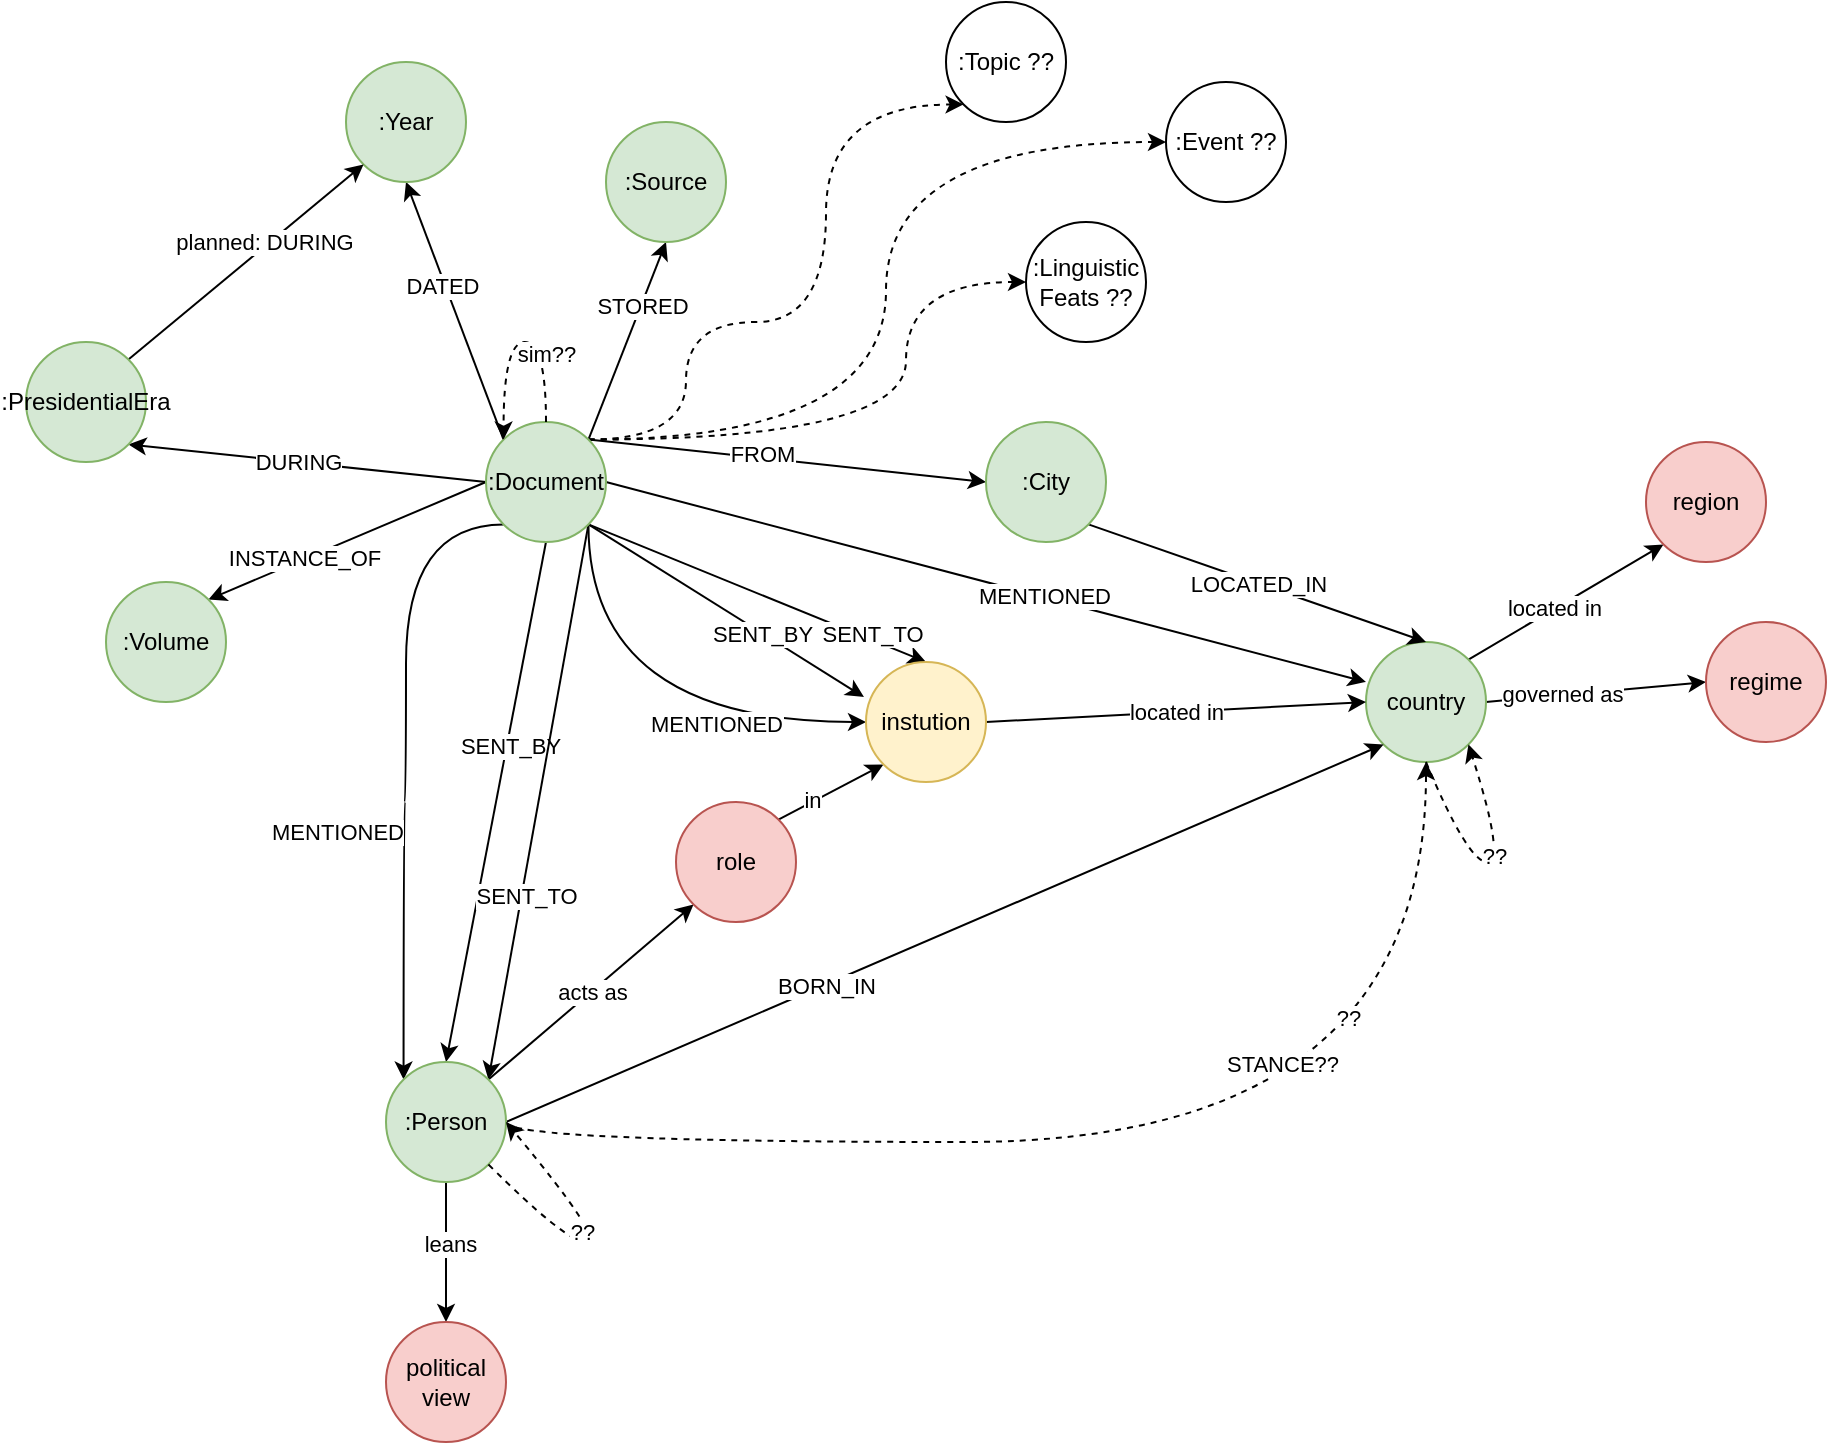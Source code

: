 <mxfile version="20.7.4" type="device"><diagram id="Z7vCc9kzVkm0Ds1lMzxJ" name="Page-1"><mxGraphModel dx="1194" dy="1924" grid="1" gridSize="10" guides="1" tooltips="1" connect="1" arrows="1" fold="1" page="1" pageScale="1" pageWidth="850" pageHeight="1100" math="0" shadow="0"><root><mxCell id="0"/><mxCell id="1" parent="0"/><mxCell id="mA42NbnYZRa0hyyEA59q-21" style="rounded=0;orthogonalLoop=1;jettySize=auto;html=1;exitX=0;exitY=0;exitDx=0;exitDy=0;entryX=0.5;entryY=1;entryDx=0;entryDy=0;" parent="1" source="mA42NbnYZRa0hyyEA59q-1" target="mA42NbnYZRa0hyyEA59q-18" edge="1"><mxGeometry relative="1" as="geometry"><mxPoint x="260" y="-150" as="targetPoint"/></mxGeometry></mxCell><mxCell id="mA42NbnYZRa0hyyEA59q-26" value="DATED" style="edgeLabel;html=1;align=center;verticalAlign=middle;resizable=0;points=[];" parent="mA42NbnYZRa0hyyEA59q-21" vertex="1" connectable="0"><mxGeometry x="0.208" y="2" relative="1" as="geometry"><mxPoint as="offset"/></mxGeometry></mxCell><mxCell id="mA42NbnYZRa0hyyEA59q-30" style="rounded=0;orthogonalLoop=1;jettySize=auto;html=1;exitX=0.5;exitY=1;exitDx=0;exitDy=0;entryX=0.5;entryY=0;entryDx=0;entryDy=0;" parent="1" source="mA42NbnYZRa0hyyEA59q-1" target="mA42NbnYZRa0hyyEA59q-17" edge="1"><mxGeometry relative="1" as="geometry"/></mxCell><mxCell id="mA42NbnYZRa0hyyEA59q-31" value="SENT_BY" style="edgeLabel;html=1;align=center;verticalAlign=middle;resizable=0;points=[];" parent="mA42NbnYZRa0hyyEA59q-30" vertex="1" connectable="0"><mxGeometry x="-0.222" y="1" relative="1" as="geometry"><mxPoint as="offset"/></mxGeometry></mxCell><mxCell id="mA42NbnYZRa0hyyEA59q-32" style="edgeStyle=none;rounded=0;orthogonalLoop=1;jettySize=auto;html=1;exitX=1;exitY=1;exitDx=0;exitDy=0;entryX=1;entryY=0;entryDx=0;entryDy=0;" parent="1" source="mA42NbnYZRa0hyyEA59q-1" target="mA42NbnYZRa0hyyEA59q-17" edge="1"><mxGeometry relative="1" as="geometry"/></mxCell><mxCell id="mA42NbnYZRa0hyyEA59q-33" value="SENT_TO" style="edgeLabel;html=1;align=center;verticalAlign=middle;resizable=0;points=[];" parent="mA42NbnYZRa0hyyEA59q-32" vertex="1" connectable="0"><mxGeometry x="0.335" y="2" relative="1" as="geometry"><mxPoint as="offset"/></mxGeometry></mxCell><mxCell id="mA42NbnYZRa0hyyEA59q-36" style="edgeStyle=none;rounded=0;orthogonalLoop=1;jettySize=auto;html=1;exitX=1;exitY=0.5;exitDx=0;exitDy=0;entryX=0;entryY=0.333;entryDx=0;entryDy=0;entryPerimeter=0;" parent="1" source="mA42NbnYZRa0hyyEA59q-1" target="mA42NbnYZRa0hyyEA59q-16" edge="1"><mxGeometry relative="1" as="geometry"/></mxCell><mxCell id="mA42NbnYZRa0hyyEA59q-37" value="MENTIONED" style="edgeLabel;html=1;align=center;verticalAlign=middle;resizable=0;points=[];" parent="mA42NbnYZRa0hyyEA59q-36" vertex="1" connectable="0"><mxGeometry x="0.149" y="1" relative="1" as="geometry"><mxPoint as="offset"/></mxGeometry></mxCell><mxCell id="mA42NbnYZRa0hyyEA59q-39" style="edgeStyle=none;rounded=0;orthogonalLoop=1;jettySize=auto;html=1;exitX=1;exitY=1;exitDx=0;exitDy=0;entryX=-0.017;entryY=0.292;entryDx=0;entryDy=0;entryPerimeter=0;" parent="1" source="mA42NbnYZRa0hyyEA59q-1" target="mA42NbnYZRa0hyyEA59q-38" edge="1"><mxGeometry relative="1" as="geometry"/></mxCell><mxCell id="mA42NbnYZRa0hyyEA59q-40" value="SENT_BY" style="edgeLabel;html=1;align=center;verticalAlign=middle;resizable=0;points=[];" parent="mA42NbnYZRa0hyyEA59q-39" vertex="1" connectable="0"><mxGeometry x="0.26" relative="1" as="geometry"><mxPoint as="offset"/></mxGeometry></mxCell><mxCell id="mA42NbnYZRa0hyyEA59q-42" style="edgeStyle=orthogonalEdgeStyle;rounded=0;orthogonalLoop=1;jettySize=auto;html=1;exitX=0;exitY=1;exitDx=0;exitDy=0;entryX=0;entryY=0;entryDx=0;entryDy=0;curved=1;" parent="1" source="mA42NbnYZRa0hyyEA59q-1" target="mA42NbnYZRa0hyyEA59q-17" edge="1"><mxGeometry relative="1" as="geometry"><Array as="points"><mxPoint x="230" y="21"/><mxPoint x="230" y="160"/><mxPoint x="229" y="160"/></Array></mxGeometry></mxCell><mxCell id="mA42NbnYZRa0hyyEA59q-43" value="MENTIONED" style="edgeLabel;html=1;align=right;verticalAlign=middle;resizable=0;points=[];" parent="mA42NbnYZRa0hyyEA59q-42" vertex="1" connectable="0"><mxGeometry x="0.242" y="1" relative="1" as="geometry"><mxPoint as="offset"/></mxGeometry></mxCell><mxCell id="mA42NbnYZRa0hyyEA59q-45" style="edgeStyle=none;rounded=0;orthogonalLoop=1;jettySize=auto;html=1;exitX=1;exitY=0;exitDx=0;exitDy=0;entryX=0;entryY=0.5;entryDx=0;entryDy=0;" parent="1" source="mA42NbnYZRa0hyyEA59q-1" target="mA42NbnYZRa0hyyEA59q-44" edge="1"><mxGeometry relative="1" as="geometry"/></mxCell><mxCell id="mA42NbnYZRa0hyyEA59q-46" value="FROM" style="edgeLabel;html=1;align=center;verticalAlign=middle;resizable=0;points=[];" parent="mA42NbnYZRa0hyyEA59q-45" vertex="1" connectable="0"><mxGeometry x="-0.137" y="1" relative="1" as="geometry"><mxPoint y="-1" as="offset"/></mxGeometry></mxCell><mxCell id="mA42NbnYZRa0hyyEA59q-53" style="edgeStyle=none;rounded=0;orthogonalLoop=1;jettySize=auto;html=1;exitX=1;exitY=0;exitDx=0;exitDy=0;entryX=0.5;entryY=1;entryDx=0;entryDy=0;" parent="1" source="mA42NbnYZRa0hyyEA59q-1" target="mA42NbnYZRa0hyyEA59q-52" edge="1"><mxGeometry relative="1" as="geometry"/></mxCell><mxCell id="mA42NbnYZRa0hyyEA59q-54" value="STORED" style="edgeLabel;html=1;align=center;verticalAlign=middle;resizable=0;points=[];" parent="mA42NbnYZRa0hyyEA59q-53" vertex="1" connectable="0"><mxGeometry x="0.368" relative="1" as="geometry"><mxPoint as="offset"/></mxGeometry></mxCell><mxCell id="oqMgn7rgp_RJvHeJumqO-6" style="edgeStyle=none;rounded=0;orthogonalLoop=1;jettySize=auto;html=1;exitX=0;exitY=0.5;exitDx=0;exitDy=0;entryX=1;entryY=1;entryDx=0;entryDy=0;" parent="1" source="mA42NbnYZRa0hyyEA59q-1" target="oqMgn7rgp_RJvHeJumqO-3" edge="1"><mxGeometry relative="1" as="geometry"/></mxCell><mxCell id="oqMgn7rgp_RJvHeJumqO-9" value="DURING" style="edgeLabel;html=1;align=center;verticalAlign=middle;resizable=0;points=[];" parent="oqMgn7rgp_RJvHeJumqO-6" vertex="1" connectable="0"><mxGeometry x="0.057" relative="1" as="geometry"><mxPoint as="offset"/></mxGeometry></mxCell><mxCell id="oqMgn7rgp_RJvHeJumqO-17" style="rounded=0;orthogonalLoop=1;jettySize=auto;html=1;exitX=1;exitY=1;exitDx=0;exitDy=0;entryX=0;entryY=0.5;entryDx=0;entryDy=0;edgeStyle=orthogonalEdgeStyle;curved=1;" parent="1" source="mA42NbnYZRa0hyyEA59q-1" target="mA42NbnYZRa0hyyEA59q-38" edge="1"><mxGeometry relative="1" as="geometry"><Array as="points"><mxPoint x="321" y="120"/></Array></mxGeometry></mxCell><mxCell id="oqMgn7rgp_RJvHeJumqO-18" value="MENTIONED" style="edgeLabel;html=1;align=center;verticalAlign=middle;resizable=0;points=[];" parent="oqMgn7rgp_RJvHeJumqO-17" vertex="1" connectable="0"><mxGeometry x="0.368" y="-1" relative="1" as="geometry"><mxPoint as="offset"/></mxGeometry></mxCell><mxCell id="oqMgn7rgp_RJvHeJumqO-19" style="edgeStyle=none;rounded=0;orthogonalLoop=1;jettySize=auto;html=1;exitX=1;exitY=1;exitDx=0;exitDy=0;entryX=0.5;entryY=0;entryDx=0;entryDy=0;" parent="1" source="mA42NbnYZRa0hyyEA59q-1" target="mA42NbnYZRa0hyyEA59q-38" edge="1"><mxGeometry relative="1" as="geometry"/></mxCell><mxCell id="oqMgn7rgp_RJvHeJumqO-20" value="SENT_TO" style="edgeLabel;html=1;align=center;verticalAlign=middle;resizable=0;points=[];" parent="oqMgn7rgp_RJvHeJumqO-19" vertex="1" connectable="0"><mxGeometry x="0.665" y="3" relative="1" as="geometry"><mxPoint as="offset"/></mxGeometry></mxCell><mxCell id="c_SEeohlr3sUdTtuKUSL-13" style="edgeStyle=none;rounded=0;orthogonalLoop=1;jettySize=auto;html=1;exitX=0;exitY=0.5;exitDx=0;exitDy=0;entryX=1;entryY=0;entryDx=0;entryDy=0;" parent="1" source="mA42NbnYZRa0hyyEA59q-1" target="c_SEeohlr3sUdTtuKUSL-12" edge="1"><mxGeometry relative="1" as="geometry"/></mxCell><mxCell id="c_SEeohlr3sUdTtuKUSL-14" value="INSTANCE_OF" style="edgeLabel;html=1;align=center;verticalAlign=middle;resizable=0;points=[];" parent="c_SEeohlr3sUdTtuKUSL-13" vertex="1" connectable="0"><mxGeometry x="0.315" y="-1" relative="1" as="geometry"><mxPoint as="offset"/></mxGeometry></mxCell><mxCell id="7-y3XhKacOy-Zr3pPIrP-6" style="edgeStyle=orthogonalEdgeStyle;rounded=0;orthogonalLoop=1;jettySize=auto;html=1;exitX=1;exitY=0;exitDx=0;exitDy=0;entryX=0;entryY=1;entryDx=0;entryDy=0;dashed=1;curved=1;" parent="1" source="mA42NbnYZRa0hyyEA59q-1" target="oqMgn7rgp_RJvHeJumqO-21" edge="1"><mxGeometry relative="1" as="geometry"><Array as="points"><mxPoint x="370" y="-21"/><mxPoint x="370" y="-80"/><mxPoint x="440" y="-80"/><mxPoint x="440" y="-189"/></Array></mxGeometry></mxCell><mxCell id="7-y3XhKacOy-Zr3pPIrP-7" style="edgeStyle=orthogonalEdgeStyle;curved=1;rounded=0;orthogonalLoop=1;jettySize=auto;html=1;exitX=1;exitY=0;exitDx=0;exitDy=0;entryX=0;entryY=0.5;entryDx=0;entryDy=0;dashed=1;" parent="1" source="mA42NbnYZRa0hyyEA59q-1" target="7-y3XhKacOy-Zr3pPIrP-4" edge="1"><mxGeometry relative="1" as="geometry"/></mxCell><mxCell id="7-y3XhKacOy-Zr3pPIrP-8" style="edgeStyle=orthogonalEdgeStyle;curved=1;rounded=0;orthogonalLoop=1;jettySize=auto;html=1;exitX=1;exitY=0;exitDx=0;exitDy=0;entryX=0;entryY=0.5;entryDx=0;entryDy=0;dashed=1;" parent="1" source="mA42NbnYZRa0hyyEA59q-1" target="7-y3XhKacOy-Zr3pPIrP-5" edge="1"><mxGeometry relative="1" as="geometry"><Array as="points"><mxPoint x="480" y="-21"/><mxPoint x="480" y="-100"/></Array></mxGeometry></mxCell><mxCell id="GFp56EBgUbtzjFwykn9v-4" style="edgeStyle=orthogonalEdgeStyle;rounded=0;orthogonalLoop=1;jettySize=auto;html=1;exitX=0.5;exitY=0;exitDx=0;exitDy=0;curved=1;entryX=0;entryY=0;entryDx=0;entryDy=0;" parent="1" source="mA42NbnYZRa0hyyEA59q-1" target="mA42NbnYZRa0hyyEA59q-1" edge="1"><mxGeometry relative="1" as="geometry"><mxPoint x="300" y="-90" as="targetPoint"/><Array as="points"><mxPoint x="300" y="-21"/></Array></mxGeometry></mxCell><mxCell id="mA42NbnYZRa0hyyEA59q-1" value=":Document" style="ellipse;whiteSpace=wrap;html=1;aspect=fixed;fillColor=#d5e8d4;strokeColor=#82b366;" parent="1" vertex="1"><mxGeometry x="270" y="-30" width="60" height="60" as="geometry"/></mxCell><mxCell id="mA42NbnYZRa0hyyEA59q-69" style="edgeStyle=none;rounded=0;orthogonalLoop=1;jettySize=auto;html=1;exitX=0.5;exitY=1;exitDx=0;exitDy=0;" parent="1" source="mA42NbnYZRa0hyyEA59q-17" target="mA42NbnYZRa0hyyEA59q-68" edge="1"><mxGeometry relative="1" as="geometry"/></mxCell><mxCell id="mA42NbnYZRa0hyyEA59q-70" value="leans" style="edgeLabel;html=1;align=center;verticalAlign=middle;resizable=0;points=[];" parent="mA42NbnYZRa0hyyEA59q-69" vertex="1" connectable="0"><mxGeometry x="-0.125" y="2" relative="1" as="geometry"><mxPoint as="offset"/></mxGeometry></mxCell><mxCell id="mA42NbnYZRa0hyyEA59q-58" style="rounded=0;orthogonalLoop=1;jettySize=auto;html=1;exitX=1;exitY=0;exitDx=0;exitDy=0;entryX=0;entryY=1;entryDx=0;entryDy=0;" parent="1" source="mA42NbnYZRa0hyyEA59q-16" target="mA42NbnYZRa0hyyEA59q-57" edge="1"><mxGeometry relative="1" as="geometry"/></mxCell><mxCell id="mA42NbnYZRa0hyyEA59q-59" value="located in" style="edgeLabel;html=1;align=center;verticalAlign=middle;resizable=0;points=[];" parent="mA42NbnYZRa0hyyEA59q-58" vertex="1" connectable="0"><mxGeometry x="-0.112" y="1" relative="1" as="geometry"><mxPoint as="offset"/></mxGeometry></mxCell><mxCell id="mA42NbnYZRa0hyyEA59q-63" style="edgeStyle=none;rounded=0;orthogonalLoop=1;jettySize=auto;html=1;exitX=1;exitY=0.5;exitDx=0;exitDy=0;entryX=0;entryY=0.5;entryDx=0;entryDy=0;" parent="1" source="mA42NbnYZRa0hyyEA59q-16" target="mA42NbnYZRa0hyyEA59q-62" edge="1"><mxGeometry relative="1" as="geometry"/></mxCell><mxCell id="mA42NbnYZRa0hyyEA59q-64" value="governed as" style="edgeLabel;html=1;align=center;verticalAlign=middle;resizable=0;points=[];" parent="mA42NbnYZRa0hyyEA59q-63" vertex="1" connectable="0"><mxGeometry x="-0.31" y="1" relative="1" as="geometry"><mxPoint as="offset"/></mxGeometry></mxCell><mxCell id="mA42NbnYZRa0hyyEA59q-16" value="country" style="ellipse;whiteSpace=wrap;html=1;aspect=fixed;fillColor=#d5e8d4;strokeColor=#82b366;" parent="1" vertex="1"><mxGeometry x="710" y="80" width="60" height="60" as="geometry"/></mxCell><mxCell id="mA42NbnYZRa0hyyEA59q-28" value="acts as" style="edgeStyle=none;rounded=0;orthogonalLoop=1;jettySize=auto;html=1;exitX=1;exitY=0;exitDx=0;exitDy=0;entryX=0;entryY=1;entryDx=0;entryDy=0;" parent="1" source="mA42NbnYZRa0hyyEA59q-17" target="mA42NbnYZRa0hyyEA59q-23" edge="1"><mxGeometry relative="1" as="geometry"/></mxCell><mxCell id="mA42NbnYZRa0hyyEA59q-50" style="edgeStyle=none;rounded=0;orthogonalLoop=1;jettySize=auto;html=1;exitX=1;exitY=0.5;exitDx=0;exitDy=0;entryX=0;entryY=1;entryDx=0;entryDy=0;" parent="1" source="mA42NbnYZRa0hyyEA59q-17" target="mA42NbnYZRa0hyyEA59q-16" edge="1"><mxGeometry relative="1" as="geometry"/></mxCell><mxCell id="mA42NbnYZRa0hyyEA59q-51" value="BORN_IN" style="edgeLabel;html=1;align=center;verticalAlign=middle;resizable=0;points=[];" parent="mA42NbnYZRa0hyyEA59q-50" vertex="1" connectable="0"><mxGeometry x="-0.274" relative="1" as="geometry"><mxPoint as="offset"/></mxGeometry></mxCell><mxCell id="c_SEeohlr3sUdTtuKUSL-6" style="edgeStyle=orthogonalEdgeStyle;rounded=0;orthogonalLoop=1;jettySize=auto;html=1;exitX=1;exitY=0.5;exitDx=0;exitDy=0;entryX=0.5;entryY=1;entryDx=0;entryDy=0;curved=1;dashed=1;" parent="1" source="mA42NbnYZRa0hyyEA59q-17" target="mA42NbnYZRa0hyyEA59q-16" edge="1"><mxGeometry relative="1" as="geometry"><Array as="points"><mxPoint x="280" y="330"/><mxPoint x="740" y="330"/></Array></mxGeometry></mxCell><mxCell id="c_SEeohlr3sUdTtuKUSL-7" value="??" style="edgeLabel;html=1;align=center;verticalAlign=middle;resizable=0;points=[];" parent="c_SEeohlr3sUdTtuKUSL-6" vertex="1" connectable="0"><mxGeometry x="0.617" y="39" relative="1" as="geometry"><mxPoint y="1" as="offset"/></mxGeometry></mxCell><mxCell id="7-y3XhKacOy-Zr3pPIrP-1" value="STANCE??" style="edgeLabel;html=1;align=center;verticalAlign=middle;resizable=0;points=[];" parent="c_SEeohlr3sUdTtuKUSL-6" vertex="1" connectable="0"><mxGeometry x="0.206" y="40" relative="1" as="geometry"><mxPoint y="1" as="offset"/></mxGeometry></mxCell><mxCell id="mA42NbnYZRa0hyyEA59q-17" value=":Person" style="ellipse;whiteSpace=wrap;html=1;aspect=fixed;fillColor=#d5e8d4;strokeColor=#82b366;" parent="1" vertex="1"><mxGeometry x="220" y="290" width="60" height="60" as="geometry"/></mxCell><mxCell id="mA42NbnYZRa0hyyEA59q-18" value=":Year" style="ellipse;whiteSpace=wrap;html=1;aspect=fixed;fillColor=#d5e8d4;strokeColor=#82b366;" parent="1" vertex="1"><mxGeometry x="200" y="-210" width="60" height="60" as="geometry"/></mxCell><mxCell id="oqMgn7rgp_RJvHeJumqO-1" style="rounded=0;orthogonalLoop=1;jettySize=auto;html=1;exitX=1;exitY=0;exitDx=0;exitDy=0;entryX=0;entryY=1;entryDx=0;entryDy=0;" parent="1" source="mA42NbnYZRa0hyyEA59q-23" target="mA42NbnYZRa0hyyEA59q-38" edge="1"><mxGeometry relative="1" as="geometry"/></mxCell><mxCell id="oqMgn7rgp_RJvHeJumqO-2" value="in" style="edgeLabel;html=1;align=center;verticalAlign=middle;resizable=0;points=[];" parent="oqMgn7rgp_RJvHeJumqO-1" vertex="1" connectable="0"><mxGeometry x="-0.355" y="1" relative="1" as="geometry"><mxPoint as="offset"/></mxGeometry></mxCell><mxCell id="mA42NbnYZRa0hyyEA59q-23" value="role" style="ellipse;whiteSpace=wrap;html=1;aspect=fixed;fillColor=#f8cecc;strokeColor=#b85450;" parent="1" vertex="1"><mxGeometry x="365" y="160" width="60" height="60" as="geometry"/></mxCell><mxCell id="mA42NbnYZRa0hyyEA59q-41" value="located in" style="edgeStyle=none;rounded=0;orthogonalLoop=1;jettySize=auto;html=1;exitX=1;exitY=0.5;exitDx=0;exitDy=0;entryX=0;entryY=0.5;entryDx=0;entryDy=0;" parent="1" source="mA42NbnYZRa0hyyEA59q-38" target="mA42NbnYZRa0hyyEA59q-16" edge="1"><mxGeometry relative="1" as="geometry"/></mxCell><mxCell id="mA42NbnYZRa0hyyEA59q-38" value="instution" style="ellipse;whiteSpace=wrap;html=1;aspect=fixed;fillColor=#fff2cc;strokeColor=#d6b656;" parent="1" vertex="1"><mxGeometry x="460" y="90" width="60" height="60" as="geometry"/></mxCell><mxCell id="mA42NbnYZRa0hyyEA59q-47" value="LOCATED_IN" style="edgeStyle=none;rounded=0;orthogonalLoop=1;jettySize=auto;html=1;exitX=1;exitY=1;exitDx=0;exitDy=0;entryX=0.5;entryY=0;entryDx=0;entryDy=0;" parent="1" source="mA42NbnYZRa0hyyEA59q-44" target="mA42NbnYZRa0hyyEA59q-16" edge="1"><mxGeometry relative="1" as="geometry"/></mxCell><mxCell id="mA42NbnYZRa0hyyEA59q-44" value=":City" style="ellipse;whiteSpace=wrap;html=1;aspect=fixed;fillColor=#d5e8d4;strokeColor=#82b366;" parent="1" vertex="1"><mxGeometry x="520" y="-30" width="60" height="60" as="geometry"/></mxCell><mxCell id="mA42NbnYZRa0hyyEA59q-52" value=":Source" style="ellipse;whiteSpace=wrap;html=1;aspect=fixed;fillColor=#d5e8d4;strokeColor=#82b366;" parent="1" vertex="1"><mxGeometry x="330" y="-180" width="60" height="60" as="geometry"/></mxCell><mxCell id="mA42NbnYZRa0hyyEA59q-57" value="region" style="ellipse;whiteSpace=wrap;html=1;aspect=fixed;fillColor=#f8cecc;strokeColor=#b85450;" parent="1" vertex="1"><mxGeometry x="850" y="-20" width="60" height="60" as="geometry"/></mxCell><mxCell id="mA42NbnYZRa0hyyEA59q-62" value="regime" style="ellipse;whiteSpace=wrap;html=1;aspect=fixed;fillColor=#f8cecc;strokeColor=#b85450;" parent="1" vertex="1"><mxGeometry x="880" y="70" width="60" height="60" as="geometry"/></mxCell><mxCell id="mA42NbnYZRa0hyyEA59q-68" value="political view" style="ellipse;whiteSpace=wrap;html=1;aspect=fixed;fillColor=#f8cecc;strokeColor=#b85450;" parent="1" vertex="1"><mxGeometry x="220" y="420" width="60" height="60" as="geometry"/></mxCell><mxCell id="c_SEeohlr3sUdTtuKUSL-10" style="rounded=0;orthogonalLoop=1;jettySize=auto;html=1;exitX=1;exitY=0;exitDx=0;exitDy=0;entryX=0;entryY=1;entryDx=0;entryDy=0;" parent="1" source="oqMgn7rgp_RJvHeJumqO-3" target="mA42NbnYZRa0hyyEA59q-18" edge="1"><mxGeometry relative="1" as="geometry"/></mxCell><mxCell id="c_SEeohlr3sUdTtuKUSL-11" value="planned: DURING" style="edgeLabel;html=1;align=center;verticalAlign=middle;resizable=0;points=[];" parent="c_SEeohlr3sUdTtuKUSL-10" vertex="1" connectable="0"><mxGeometry x="0.178" y="2" relative="1" as="geometry"><mxPoint as="offset"/></mxGeometry></mxCell><mxCell id="oqMgn7rgp_RJvHeJumqO-3" value=":PresidentialEra" style="ellipse;whiteSpace=wrap;html=1;aspect=fixed;fillColor=#d5e8d4;strokeColor=#82b366;" parent="1" vertex="1"><mxGeometry x="40" y="-70" width="60" height="60" as="geometry"/></mxCell><mxCell id="oqMgn7rgp_RJvHeJumqO-21" value=":Topic ??" style="ellipse;whiteSpace=wrap;html=1;aspect=fixed;" parent="1" vertex="1"><mxGeometry x="500" y="-240" width="60" height="60" as="geometry"/></mxCell><mxCell id="c_SEeohlr3sUdTtuKUSL-2" value="" style="curved=1;endArrow=classic;html=1;rounded=0;exitX=0.5;exitY=1;exitDx=0;exitDy=0;entryX=1;entryY=1;entryDx=0;entryDy=0;dashed=1;" parent="1" source="mA42NbnYZRa0hyyEA59q-16" target="mA42NbnYZRa0hyyEA59q-16" edge="1"><mxGeometry width="50" height="50" relative="1" as="geometry"><mxPoint x="730" y="250" as="sourcePoint"/><mxPoint x="780" y="200" as="targetPoint"/><Array as="points"><mxPoint x="761" y="190"/><mxPoint x="780" y="190"/></Array></mxGeometry></mxCell><mxCell id="c_SEeohlr3sUdTtuKUSL-5" value="??" style="edgeLabel;html=1;align=center;verticalAlign=middle;resizable=0;points=[];" parent="c_SEeohlr3sUdTtuKUSL-2" vertex="1" connectable="0"><mxGeometry x="-0.018" y="4" relative="1" as="geometry"><mxPoint y="1" as="offset"/></mxGeometry></mxCell><mxCell id="c_SEeohlr3sUdTtuKUSL-3" value="" style="curved=1;endArrow=classic;html=1;rounded=0;exitX=1;exitY=1;exitDx=0;exitDy=0;entryX=1;entryY=0.5;entryDx=0;entryDy=0;dashed=1;" parent="1" source="mA42NbnYZRa0hyyEA59q-17" target="mA42NbnYZRa0hyyEA59q-17" edge="1"><mxGeometry width="50" height="50" relative="1" as="geometry"><mxPoint x="325" y="358.79" as="sourcePoint"/><mxPoint x="346.213" y="350.003" as="targetPoint"/><Array as="points"><mxPoint x="310" y="380"/><mxPoint x="330" y="380"/></Array></mxGeometry></mxCell><mxCell id="c_SEeohlr3sUdTtuKUSL-4" value="??" style="edgeLabel;html=1;align=center;verticalAlign=middle;resizable=0;points=[];" parent="c_SEeohlr3sUdTtuKUSL-3" vertex="1" connectable="0"><mxGeometry x="-0.178" y="6" relative="1" as="geometry"><mxPoint y="1" as="offset"/></mxGeometry></mxCell><mxCell id="c_SEeohlr3sUdTtuKUSL-12" value=":Volume" style="ellipse;whiteSpace=wrap;html=1;aspect=fixed;fillColor=#d5e8d4;strokeColor=#82b366;" parent="1" vertex="1"><mxGeometry x="80" y="50" width="60" height="60" as="geometry"/></mxCell><mxCell id="7-y3XhKacOy-Zr3pPIrP-4" value=":Event ??" style="ellipse;whiteSpace=wrap;html=1;aspect=fixed;" parent="1" vertex="1"><mxGeometry x="610" y="-200" width="60" height="60" as="geometry"/></mxCell><mxCell id="7-y3XhKacOy-Zr3pPIrP-5" value=":Linguistic&lt;br&gt;Feats ??" style="ellipse;whiteSpace=wrap;html=1;aspect=fixed;" parent="1" vertex="1"><mxGeometry x="540" y="-130" width="60" height="60" as="geometry"/></mxCell><mxCell id="GFp56EBgUbtzjFwykn9v-5" style="edgeStyle=orthogonalEdgeStyle;curved=1;rounded=0;orthogonalLoop=1;jettySize=auto;html=1;exitX=0.5;exitY=0;exitDx=0;exitDy=0;entryX=0;entryY=0;entryDx=0;entryDy=0;dashed=1;" parent="1" source="mA42NbnYZRa0hyyEA59q-1" target="mA42NbnYZRa0hyyEA59q-1" edge="1"><mxGeometry relative="1" as="geometry"><Array as="points"><mxPoint x="300" y="-70"/><mxPoint x="279" y="-70"/></Array></mxGeometry></mxCell><mxCell id="GFp56EBgUbtzjFwykn9v-6" value="sim??" style="edgeLabel;html=1;align=center;verticalAlign=middle;resizable=0;points=[];" parent="GFp56EBgUbtzjFwykn9v-5" vertex="1" connectable="0"><mxGeometry x="-0.373" relative="1" as="geometry"><mxPoint as="offset"/></mxGeometry></mxCell></root></mxGraphModel></diagram></mxfile>